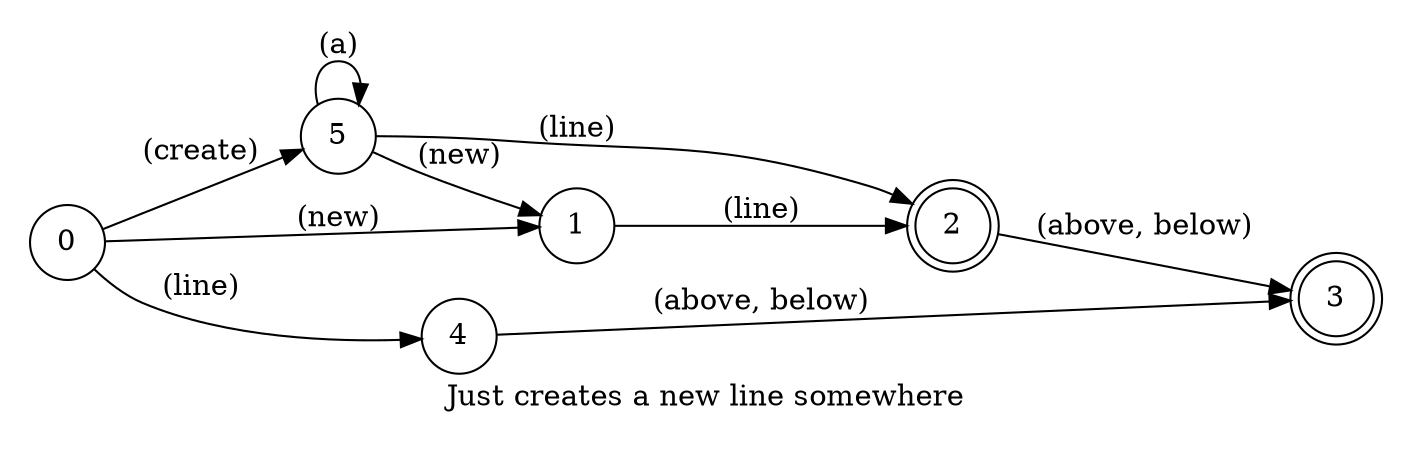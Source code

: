 digraph NewLine {
    id="new_line";
    label="Just creates a new line somewhere";
    lang="en-US";
    langName="English";
    pad="0.2";
    rankdir=LR;
    node[shape=doublecircle]; 2 3;
    node[shape=circle];

    {0 5} -> 1 [label="(new)"];
    {1 5} -> 2 [label="(line)"];
    {2 4} -> 3 [label="(above, below)", store=position];
    0 -> 4 [label="(line)"];
    0 -> 5 [label="(create)"];
    5 -> 5 [label="(a)"];

    title="Create a new line";
    desc="Creates a new line above or bellow the current line";
}